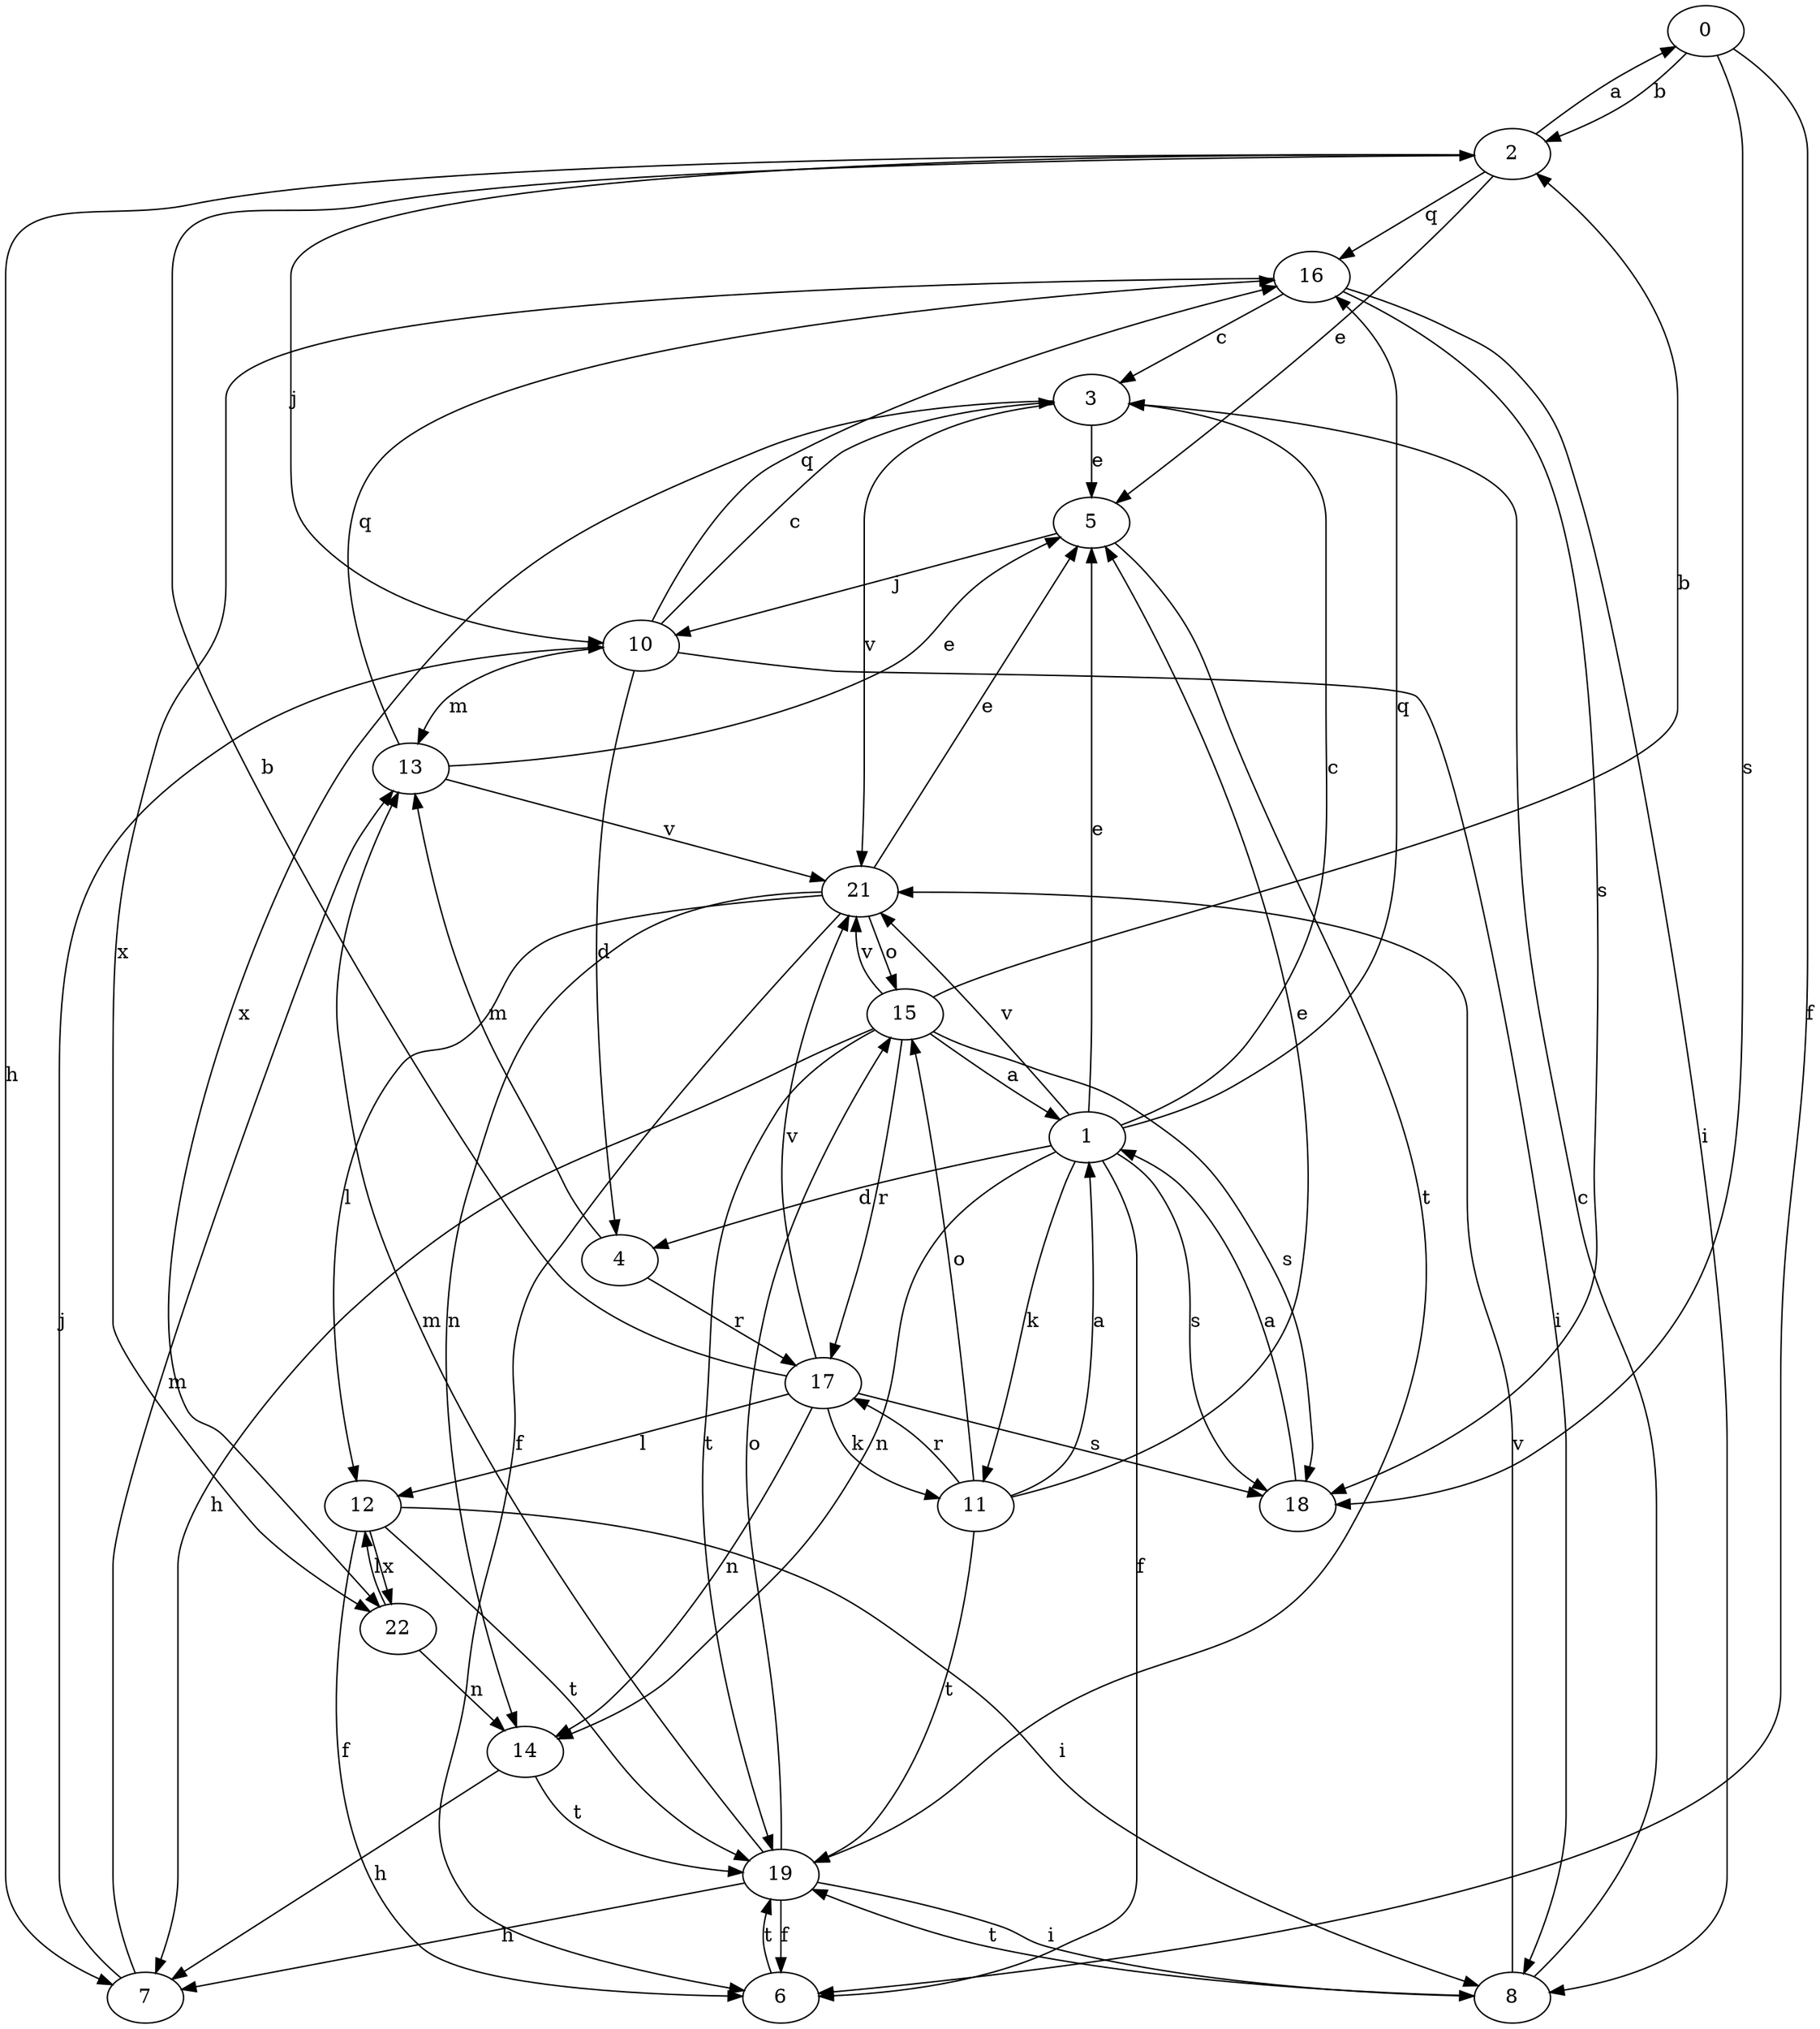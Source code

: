 strict digraph  {
0;
1;
2;
3;
4;
5;
6;
7;
8;
10;
11;
12;
13;
14;
15;
16;
17;
18;
19;
21;
22;
0 -> 2  [label=b];
0 -> 6  [label=f];
0 -> 18  [label=s];
1 -> 3  [label=c];
1 -> 4  [label=d];
1 -> 5  [label=e];
1 -> 6  [label=f];
1 -> 11  [label=k];
1 -> 14  [label=n];
1 -> 16  [label=q];
1 -> 18  [label=s];
1 -> 21  [label=v];
2 -> 0  [label=a];
2 -> 5  [label=e];
2 -> 7  [label=h];
2 -> 10  [label=j];
2 -> 16  [label=q];
3 -> 5  [label=e];
3 -> 21  [label=v];
3 -> 22  [label=x];
4 -> 13  [label=m];
4 -> 17  [label=r];
5 -> 10  [label=j];
5 -> 19  [label=t];
6 -> 19  [label=t];
7 -> 10  [label=j];
7 -> 13  [label=m];
8 -> 3  [label=c];
8 -> 19  [label=t];
8 -> 21  [label=v];
10 -> 3  [label=c];
10 -> 4  [label=d];
10 -> 8  [label=i];
10 -> 13  [label=m];
10 -> 16  [label=q];
11 -> 1  [label=a];
11 -> 5  [label=e];
11 -> 15  [label=o];
11 -> 17  [label=r];
11 -> 19  [label=t];
12 -> 6  [label=f];
12 -> 8  [label=i];
12 -> 19  [label=t];
12 -> 22  [label=x];
13 -> 5  [label=e];
13 -> 16  [label=q];
13 -> 21  [label=v];
14 -> 7  [label=h];
14 -> 19  [label=t];
15 -> 1  [label=a];
15 -> 2  [label=b];
15 -> 7  [label=h];
15 -> 17  [label=r];
15 -> 18  [label=s];
15 -> 19  [label=t];
15 -> 21  [label=v];
16 -> 3  [label=c];
16 -> 8  [label=i];
16 -> 18  [label=s];
16 -> 22  [label=x];
17 -> 2  [label=b];
17 -> 11  [label=k];
17 -> 12  [label=l];
17 -> 14  [label=n];
17 -> 18  [label=s];
17 -> 21  [label=v];
18 -> 1  [label=a];
19 -> 6  [label=f];
19 -> 7  [label=h];
19 -> 8  [label=i];
19 -> 13  [label=m];
19 -> 15  [label=o];
21 -> 5  [label=e];
21 -> 6  [label=f];
21 -> 12  [label=l];
21 -> 14  [label=n];
21 -> 15  [label=o];
22 -> 12  [label=l];
22 -> 14  [label=n];
}
